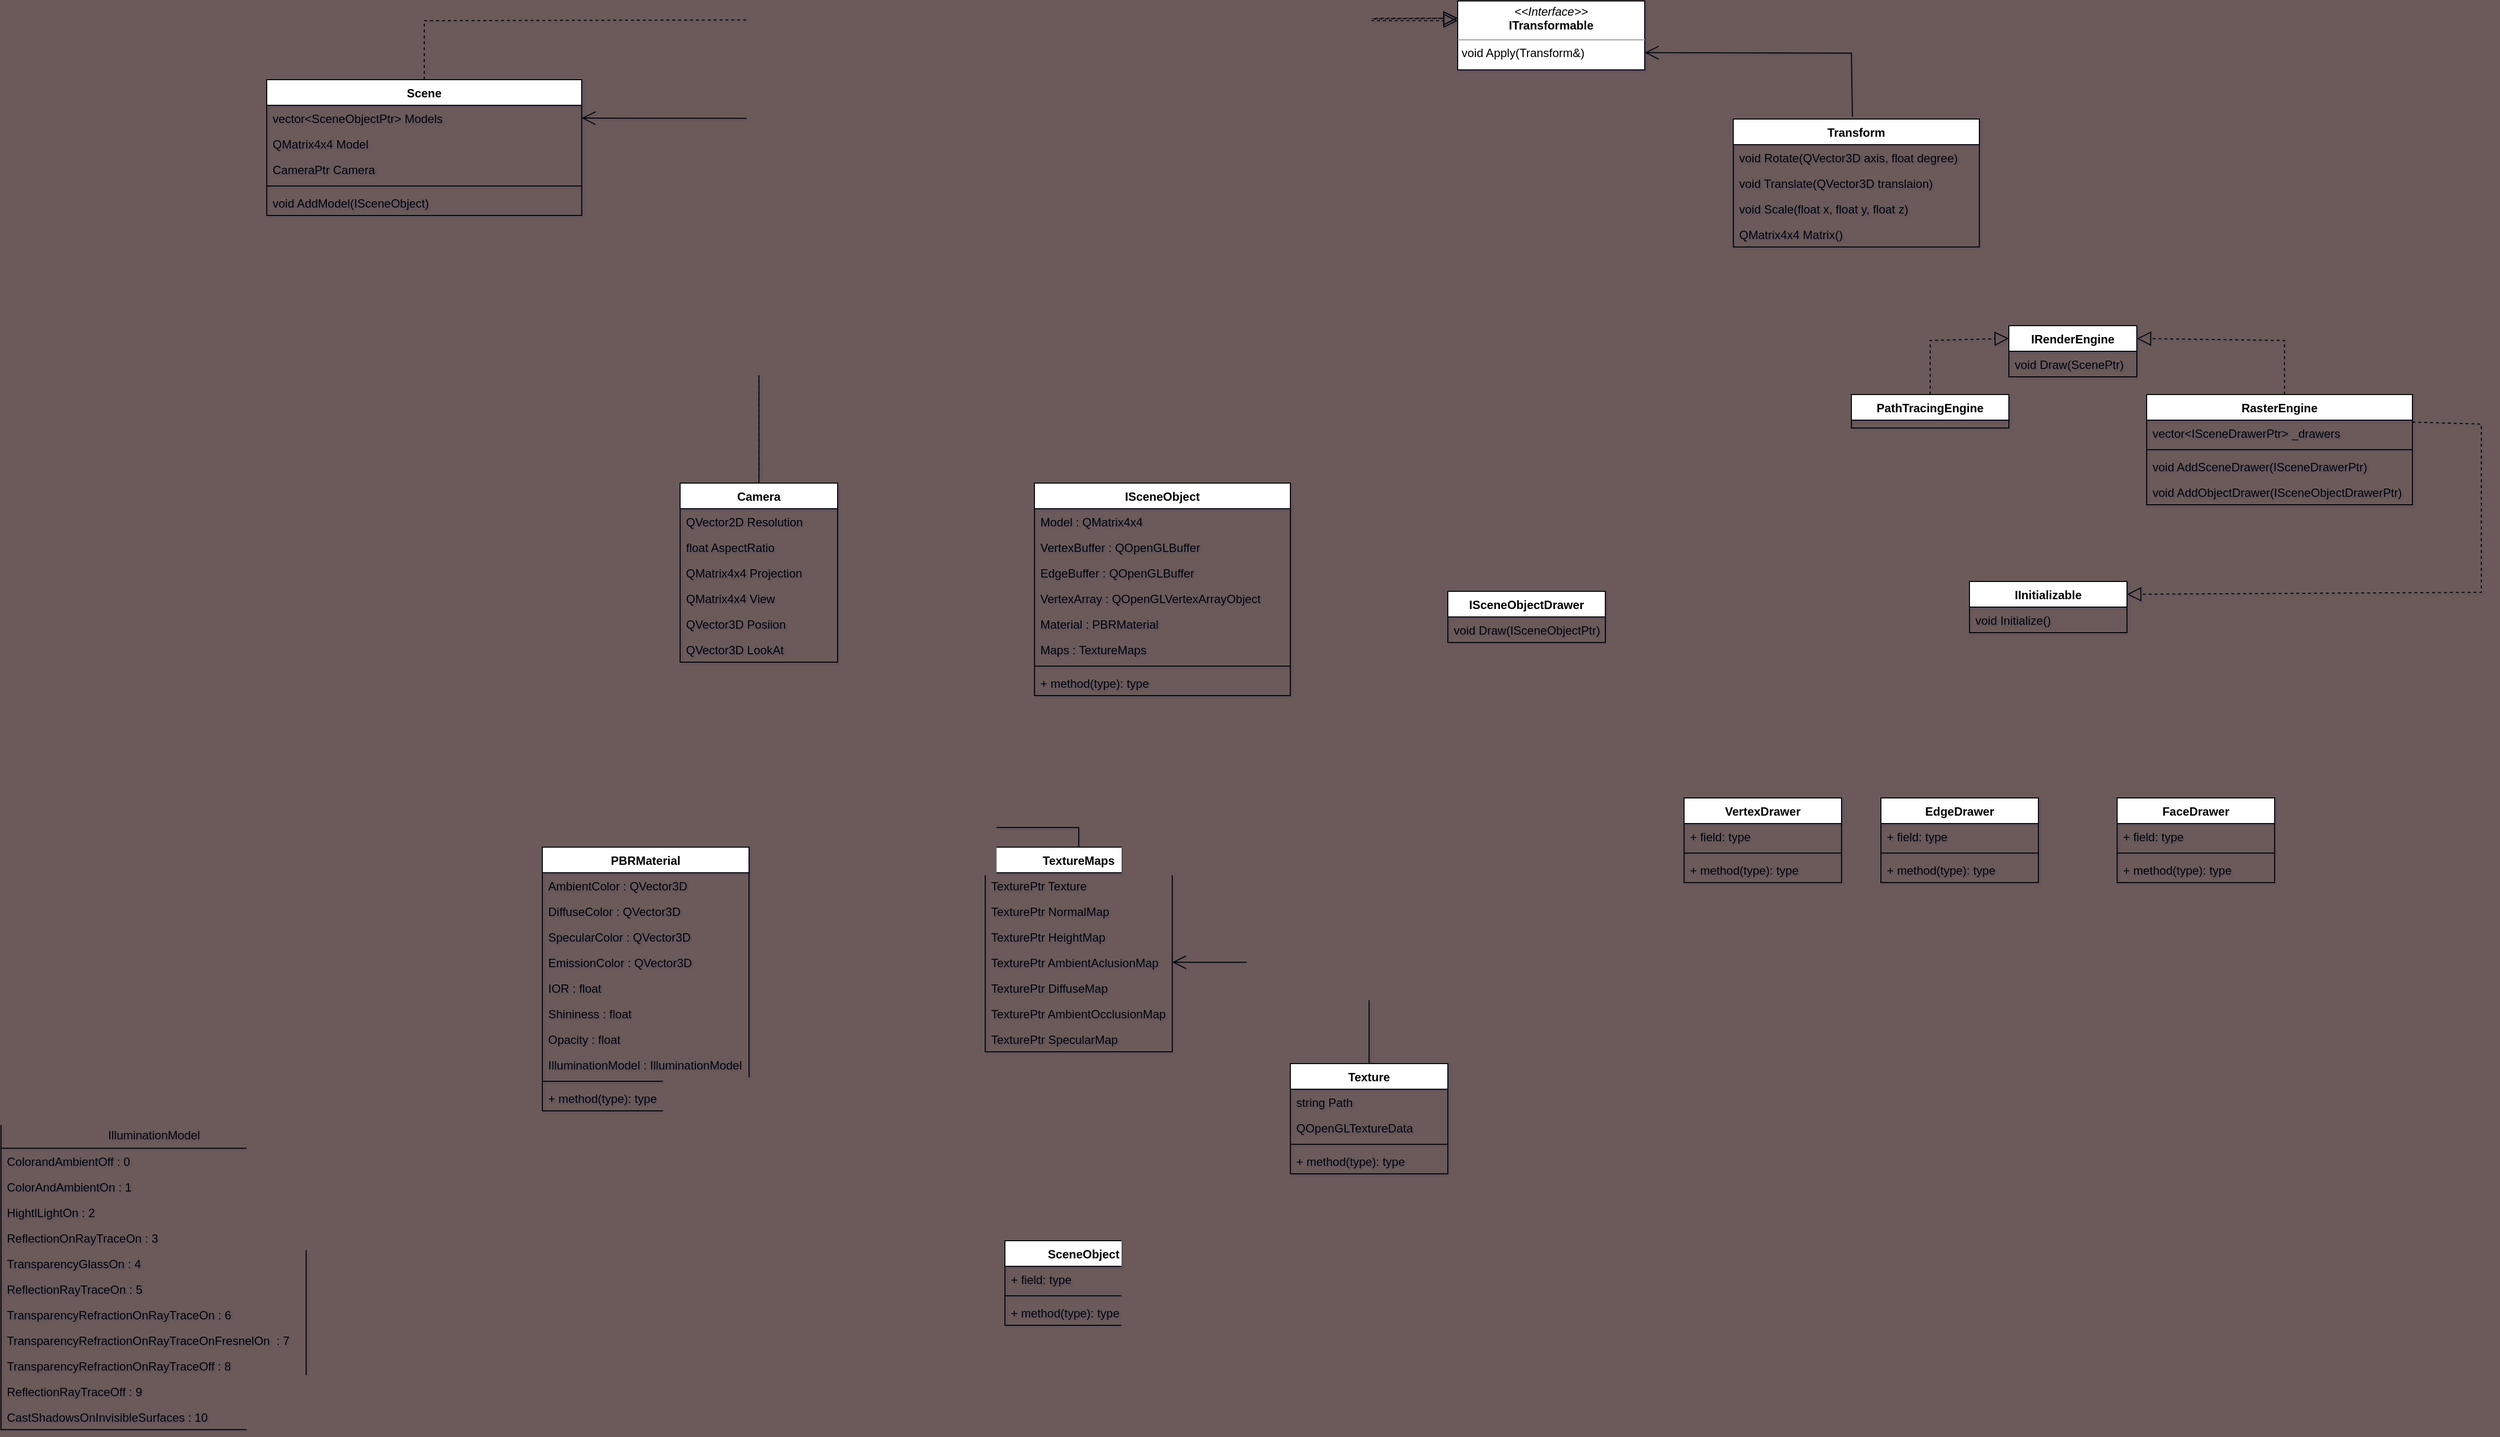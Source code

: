 <mxfile>
    <diagram id="2fDlTOAew-mmIKQpXBKY" name="Page-1">
        <mxGraphModel dx="4254" dy="1067" grid="1" gridSize="10" guides="1" tooltips="1" connect="1" arrows="1" fold="1" page="1" pageScale="1" pageWidth="1100" pageHeight="850" background="#6c5a5a" math="0" shadow="1">
            <root>
                <mxCell id="0"/>
                <mxCell id="1" parent="0"/>
                <mxCell id="22" value="ISceneObject" style="swimlane;fontStyle=1;align=center;verticalAlign=top;childLayout=stackLayout;horizontal=1;startSize=26;horizontalStack=0;resizeParent=1;resizeParentMax=0;resizeLast=0;collapsible=1;marginBottom=0;rounded=0;" parent="1" vertex="1">
                    <mxGeometry x="-590" y="570" width="260" height="216" as="geometry"/>
                </mxCell>
                <mxCell id="23" value="Model : QMatrix4x4" style="text;strokeColor=none;fillColor=none;align=left;verticalAlign=top;spacingLeft=4;spacingRight=4;overflow=hidden;rotatable=0;points=[[0,0.5],[1,0.5]];portConstraint=eastwest;rounded=0;" parent="22" vertex="1">
                    <mxGeometry y="26" width="260" height="26" as="geometry"/>
                </mxCell>
                <mxCell id="26" value="VertexBuffer : QOpenGLBuffer" style="text;strokeColor=none;fillColor=none;align=left;verticalAlign=top;spacingLeft=4;spacingRight=4;overflow=hidden;rotatable=0;points=[[0,0.5],[1,0.5]];portConstraint=eastwest;rounded=0;" parent="22" vertex="1">
                    <mxGeometry y="52" width="260" height="26" as="geometry"/>
                </mxCell>
                <mxCell id="28" value="EdgeBuffer : QOpenGLBuffer" style="text;strokeColor=none;fillColor=none;align=left;verticalAlign=top;spacingLeft=4;spacingRight=4;overflow=hidden;rotatable=0;points=[[0,0.5],[1,0.5]];portConstraint=eastwest;rounded=0;" parent="22" vertex="1">
                    <mxGeometry y="78" width="260" height="26" as="geometry"/>
                </mxCell>
                <mxCell id="29" value="VertexArray : QOpenGLVertexArrayObject" style="text;strokeColor=none;fillColor=none;align=left;verticalAlign=top;spacingLeft=4;spacingRight=4;overflow=hidden;rotatable=0;points=[[0,0.5],[1,0.5]];portConstraint=eastwest;rounded=0;" parent="22" vertex="1">
                    <mxGeometry y="104" width="260" height="26" as="geometry"/>
                </mxCell>
                <mxCell id="84" value="Material : PBRMaterial" style="text;strokeColor=none;fillColor=none;align=left;verticalAlign=top;spacingLeft=4;spacingRight=4;overflow=hidden;rotatable=0;points=[[0,0.5],[1,0.5]];portConstraint=eastwest;rounded=0;" parent="22" vertex="1">
                    <mxGeometry y="130" width="260" height="26" as="geometry"/>
                </mxCell>
                <mxCell id="85" value="Maps : TextureMaps" style="text;strokeColor=none;fillColor=none;align=left;verticalAlign=top;spacingLeft=4;spacingRight=4;overflow=hidden;rotatable=0;points=[[0,0.5],[1,0.5]];portConstraint=eastwest;rounded=0;" parent="22" vertex="1">
                    <mxGeometry y="156" width="260" height="26" as="geometry"/>
                </mxCell>
                <mxCell id="24" value="" style="line;strokeWidth=1;fillColor=none;align=left;verticalAlign=middle;spacingTop=-1;spacingLeft=3;spacingRight=3;rotatable=0;labelPosition=right;points=[];portConstraint=eastwest;strokeColor=inherit;rounded=0;" parent="22" vertex="1">
                    <mxGeometry y="182" width="260" height="8" as="geometry"/>
                </mxCell>
                <mxCell id="25" value="+ method(type): type" style="text;strokeColor=none;fillColor=none;align=left;verticalAlign=top;spacingLeft=4;spacingRight=4;overflow=hidden;rotatable=0;points=[[0,0.5],[1,0.5]];portConstraint=eastwest;rounded=0;" parent="22" vertex="1">
                    <mxGeometry y="190" width="260" height="26" as="geometry"/>
                </mxCell>
                <mxCell id="30" value="ISceneObjectDrawer" style="swimlane;fontStyle=1;align=center;verticalAlign=top;childLayout=stackLayout;horizontal=1;startSize=26;horizontalStack=0;resizeParent=1;resizeParentMax=0;resizeLast=0;collapsible=1;marginBottom=0;rounded=0;" parent="1" vertex="1">
                    <mxGeometry x="-170" y="680" width="160" height="52" as="geometry">
                        <mxRectangle x="550" y="550" width="160" height="30" as="alternateBounds"/>
                    </mxGeometry>
                </mxCell>
                <mxCell id="33" value="void Draw(ISceneObjectPtr)" style="text;strokeColor=none;fillColor=none;align=left;verticalAlign=top;spacingLeft=4;spacingRight=4;overflow=hidden;rotatable=0;points=[[0,0.5],[1,0.5]];portConstraint=eastwest;rounded=0;" parent="30" vertex="1">
                    <mxGeometry y="26" width="160" height="26" as="geometry"/>
                </mxCell>
                <mxCell id="34" value="IInitializable" style="swimlane;fontStyle=1;align=center;verticalAlign=top;childLayout=stackLayout;horizontal=1;startSize=26;horizontalStack=0;resizeParent=1;resizeParentMax=0;resizeLast=0;collapsible=1;marginBottom=0;rounded=0;" parent="1" vertex="1">
                    <mxGeometry x="360" y="670" width="160" height="52" as="geometry"/>
                </mxCell>
                <mxCell id="37" value="void Initialize()" style="text;strokeColor=none;fillColor=none;align=left;verticalAlign=top;spacingLeft=4;spacingRight=4;overflow=hidden;rotatable=0;points=[[0,0.5],[1,0.5]];portConstraint=eastwest;rounded=0;" parent="34" vertex="1">
                    <mxGeometry y="26" width="160" height="26" as="geometry"/>
                </mxCell>
                <mxCell id="45" value="Scene" style="swimlane;fontStyle=1;align=center;verticalAlign=top;childLayout=stackLayout;horizontal=1;startSize=26;horizontalStack=0;resizeParent=1;resizeParentMax=0;resizeLast=0;collapsible=1;marginBottom=0;rounded=0;" parent="1" vertex="1">
                    <mxGeometry x="-1370" y="160" width="320" height="138" as="geometry"/>
                </mxCell>
                <mxCell id="46" value="vector&lt;SceneObjectPtr&gt; Models " style="text;strokeColor=none;fillColor=none;align=left;verticalAlign=top;spacingLeft=4;spacingRight=4;overflow=hidden;rotatable=0;points=[[0,0.5],[1,0.5]];portConstraint=eastwest;rounded=0;" parent="45" vertex="1">
                    <mxGeometry y="26" width="320" height="26" as="geometry"/>
                </mxCell>
                <mxCell id="155" value="QMatrix4x4 Model" style="text;strokeColor=none;fillColor=none;align=left;verticalAlign=top;spacingLeft=4;spacingRight=4;overflow=hidden;rotatable=0;points=[[0,0.5],[1,0.5]];portConstraint=eastwest;rounded=0;" parent="45" vertex="1">
                    <mxGeometry y="52" width="320" height="26" as="geometry"/>
                </mxCell>
                <mxCell id="181" value="CameraPtr Camera" style="text;strokeColor=none;fillColor=none;align=left;verticalAlign=top;spacingLeft=4;spacingRight=4;overflow=hidden;rotatable=0;points=[[0,0.5],[1,0.5]];portConstraint=eastwest;rounded=0;" parent="45" vertex="1">
                    <mxGeometry y="78" width="320" height="26" as="geometry"/>
                </mxCell>
                <mxCell id="47" value="" style="line;strokeWidth=1;fillColor=none;align=left;verticalAlign=middle;spacingTop=-1;spacingLeft=3;spacingRight=3;rotatable=0;labelPosition=right;points=[];portConstraint=eastwest;strokeColor=inherit;rounded=0;" parent="45" vertex="1">
                    <mxGeometry y="104" width="320" height="8" as="geometry"/>
                </mxCell>
                <mxCell id="50" value="void AddModel(ISceneObject)" style="text;strokeColor=none;fillColor=none;align=left;verticalAlign=top;spacingLeft=4;spacingRight=4;overflow=hidden;rotatable=0;points=[[0,0.5],[1,0.5]];portConstraint=eastwest;rounded=0;" parent="45" vertex="1">
                    <mxGeometry y="112" width="320" height="26" as="geometry"/>
                </mxCell>
                <mxCell id="56" value="IRenderEngine" style="swimlane;fontStyle=1;align=center;verticalAlign=top;childLayout=stackLayout;horizontal=1;startSize=26;horizontalStack=0;resizeParent=1;resizeParentMax=0;resizeLast=0;collapsible=1;marginBottom=0;rounded=0;" parent="1" vertex="1">
                    <mxGeometry x="400" y="410" width="130" height="52" as="geometry"/>
                </mxCell>
                <mxCell id="59" value="void Draw(ScenePtr)" style="text;strokeColor=none;fillColor=none;align=left;verticalAlign=top;spacingLeft=4;spacingRight=4;overflow=hidden;rotatable=0;points=[[0,0.5],[1,0.5]];portConstraint=eastwest;rounded=0;" parent="56" vertex="1">
                    <mxGeometry y="26" width="130" height="26" as="geometry"/>
                </mxCell>
                <mxCell id="60" value="RasterEngine" style="swimlane;fontStyle=1;align=center;verticalAlign=top;childLayout=stackLayout;horizontal=1;startSize=26;horizontalStack=0;resizeParent=1;resizeParentMax=0;resizeLast=0;collapsible=1;marginBottom=0;rounded=0;" parent="1" vertex="1">
                    <mxGeometry x="540" y="480" width="270" height="112" as="geometry"/>
                </mxCell>
                <mxCell id="168" value="vector&lt;ISceneDrawerPtr&gt; _drawers" style="text;strokeColor=none;fillColor=none;align=left;verticalAlign=top;spacingLeft=4;spacingRight=4;overflow=hidden;rotatable=0;points=[[0,0.5],[1,0.5]];portConstraint=eastwest;rounded=0;" parent="60" vertex="1">
                    <mxGeometry y="26" width="270" height="26" as="geometry"/>
                </mxCell>
                <mxCell id="167" value="" style="line;strokeWidth=1;fillColor=none;align=left;verticalAlign=middle;spacingTop=-1;spacingLeft=3;spacingRight=3;rotatable=0;labelPosition=right;points=[];portConstraint=eastwest;strokeColor=inherit;rounded=0;" parent="60" vertex="1">
                    <mxGeometry y="52" width="270" height="8" as="geometry"/>
                </mxCell>
                <mxCell id="49" value="void AddSceneDrawer(ISceneDrawerPtr)" style="text;strokeColor=none;fillColor=none;align=left;verticalAlign=top;spacingLeft=4;spacingRight=4;overflow=hidden;rotatable=0;points=[[0,0.5],[1,0.5]];portConstraint=eastwest;rounded=0;" parent="60" vertex="1">
                    <mxGeometry y="60" width="270" height="26" as="geometry"/>
                </mxCell>
                <mxCell id="48" value="void AddObjectDrawer(ISceneObjectDrawerPtr)" style="text;strokeColor=none;fillColor=none;align=left;verticalAlign=top;spacingLeft=4;spacingRight=4;overflow=hidden;rotatable=0;points=[[0,0.5],[1,0.5]];portConstraint=eastwest;rounded=0;" parent="60" vertex="1">
                    <mxGeometry y="86" width="270" height="26" as="geometry"/>
                </mxCell>
                <mxCell id="65" value="PathTracingEngine" style="swimlane;fontStyle=1;align=center;verticalAlign=top;childLayout=stackLayout;horizontal=1;startSize=26;horizontalStack=0;resizeParent=1;resizeParentMax=0;resizeLast=0;collapsible=1;marginBottom=0;rounded=0;" parent="1" vertex="1">
                    <mxGeometry x="240" y="480" width="160" height="34" as="geometry"/>
                </mxCell>
                <mxCell id="81" value="" style="endArrow=block;dashed=1;endFill=0;endSize=12;html=1;rounded=0;entryX=0;entryY=0.25;entryDx=0;entryDy=0;exitX=0.5;exitY=0;exitDx=0;exitDy=0;" parent="1" source="65" target="56" edge="1">
                    <mxGeometry width="160" relative="1" as="geometry">
                        <mxPoint x="220" y="430" as="sourcePoint"/>
                        <mxPoint x="380" y="430" as="targetPoint"/>
                        <Array as="points">
                            <mxPoint x="320" y="425"/>
                        </Array>
                    </mxGeometry>
                </mxCell>
                <mxCell id="82" value="" style="endArrow=block;dashed=1;endFill=0;endSize=12;html=1;rounded=0;entryX=1;entryY=0.25;entryDx=0;entryDy=0;exitX=0.5;exitY=0;exitDx=0;exitDy=0;" parent="1" target="56" edge="1">
                    <mxGeometry width="160" relative="1" as="geometry">
                        <mxPoint x="680" y="480" as="sourcePoint"/>
                        <mxPoint x="760" y="425" as="targetPoint"/>
                        <Array as="points">
                            <mxPoint x="680" y="425"/>
                        </Array>
                    </mxGeometry>
                </mxCell>
                <mxCell id="86" value="PBRMaterial" style="swimlane;fontStyle=1;align=center;verticalAlign=top;childLayout=stackLayout;horizontal=1;startSize=26;horizontalStack=0;resizeParent=1;resizeParentMax=0;resizeLast=0;collapsible=1;marginBottom=0;rounded=0;" parent="1" vertex="1">
                    <mxGeometry x="-1090" y="940" width="210" height="268" as="geometry"/>
                </mxCell>
                <mxCell id="87" value="AmbientColor : QVector3D" style="text;strokeColor=none;fillColor=none;align=left;verticalAlign=top;spacingLeft=4;spacingRight=4;overflow=hidden;rotatable=0;points=[[0,0.5],[1,0.5]];portConstraint=eastwest;rounded=0;" parent="86" vertex="1">
                    <mxGeometry y="26" width="210" height="26" as="geometry"/>
                </mxCell>
                <mxCell id="91" value="DiffuseColor : QVector3D" style="text;strokeColor=none;fillColor=none;align=left;verticalAlign=top;spacingLeft=4;spacingRight=4;overflow=hidden;rotatable=0;points=[[0,0.5],[1,0.5]];portConstraint=eastwest;rounded=0;" parent="86" vertex="1">
                    <mxGeometry y="52" width="210" height="26" as="geometry"/>
                </mxCell>
                <mxCell id="92" value="SpecularColor : QVector3D" style="text;strokeColor=none;fillColor=none;align=left;verticalAlign=top;spacingLeft=4;spacingRight=4;overflow=hidden;rotatable=0;points=[[0,0.5],[1,0.5]];portConstraint=eastwest;rounded=0;" parent="86" vertex="1">
                    <mxGeometry y="78" width="210" height="26" as="geometry"/>
                </mxCell>
                <mxCell id="93" value="EmissionColor : QVector3D" style="text;strokeColor=none;fillColor=none;align=left;verticalAlign=top;spacingLeft=4;spacingRight=4;overflow=hidden;rotatable=0;points=[[0,0.5],[1,0.5]];portConstraint=eastwest;rounded=0;" parent="86" vertex="1">
                    <mxGeometry y="104" width="210" height="26" as="geometry"/>
                </mxCell>
                <mxCell id="95" value="IOR : float" style="text;strokeColor=none;fillColor=none;align=left;verticalAlign=top;spacingLeft=4;spacingRight=4;overflow=hidden;rotatable=0;points=[[0,0.5],[1,0.5]];portConstraint=eastwest;rounded=0;" parent="86" vertex="1">
                    <mxGeometry y="130" width="210" height="26" as="geometry"/>
                </mxCell>
                <mxCell id="96" value="Shininess : float" style="text;strokeColor=none;fillColor=none;align=left;verticalAlign=top;spacingLeft=4;spacingRight=4;overflow=hidden;rotatable=0;points=[[0,0.5],[1,0.5]];portConstraint=eastwest;rounded=0;" parent="86" vertex="1">
                    <mxGeometry y="156" width="210" height="26" as="geometry"/>
                </mxCell>
                <mxCell id="97" value="Opacity : float" style="text;strokeColor=none;fillColor=none;align=left;verticalAlign=top;spacingLeft=4;spacingRight=4;overflow=hidden;rotatable=0;points=[[0,0.5],[1,0.5]];portConstraint=eastwest;rounded=0;" parent="86" vertex="1">
                    <mxGeometry y="182" width="210" height="26" as="geometry"/>
                </mxCell>
                <mxCell id="98" value="IlluminationModel : IlluminationModel" style="text;strokeColor=none;fillColor=none;align=left;verticalAlign=top;spacingLeft=4;spacingRight=4;overflow=hidden;rotatable=0;points=[[0,0.5],[1,0.5]];portConstraint=eastwest;rounded=0;" parent="86" vertex="1">
                    <mxGeometry y="208" width="210" height="26" as="geometry"/>
                </mxCell>
                <mxCell id="88" value="" style="line;strokeWidth=1;fillColor=none;align=left;verticalAlign=middle;spacingTop=-1;spacingLeft=3;spacingRight=3;rotatable=0;labelPosition=right;points=[];portConstraint=eastwest;strokeColor=inherit;rounded=0;" parent="86" vertex="1">
                    <mxGeometry y="234" width="210" height="8" as="geometry"/>
                </mxCell>
                <mxCell id="89" value="+ method(type): type" style="text;strokeColor=none;fillColor=none;align=left;verticalAlign=top;spacingLeft=4;spacingRight=4;overflow=hidden;rotatable=0;points=[[0,0.5],[1,0.5]];portConstraint=eastwest;rounded=0;" parent="86" vertex="1">
                    <mxGeometry y="242" width="210" height="26" as="geometry"/>
                </mxCell>
                <mxCell id="103" value="IlluminationModel" style="swimlane;fontStyle=0;childLayout=stackLayout;horizontal=1;startSize=26;fillColor=none;horizontalStack=0;resizeParent=1;resizeParentMax=0;resizeLast=0;collapsible=1;marginBottom=0;html=1;rounded=0;" parent="1" vertex="1">
                    <mxGeometry x="-1640" y="1220" width="310" height="312" as="geometry">
                        <mxRectangle x="-750" y="994" width="130" height="30" as="alternateBounds"/>
                    </mxGeometry>
                </mxCell>
                <mxCell id="104" value="ColorandAmbientOff : 0" style="text;strokeColor=none;fillColor=none;align=left;verticalAlign=top;spacingLeft=4;spacingRight=4;overflow=hidden;rotatable=0;points=[[0,0.5],[1,0.5]];portConstraint=eastwest;whiteSpace=wrap;html=1;rounded=0;" parent="103" vertex="1">
                    <mxGeometry y="26" width="310" height="26" as="geometry"/>
                </mxCell>
                <mxCell id="105" value="ColorAndAmbientOn : 1" style="text;strokeColor=none;fillColor=none;align=left;verticalAlign=top;spacingLeft=4;spacingRight=4;overflow=hidden;rotatable=0;points=[[0,0.5],[1,0.5]];portConstraint=eastwest;whiteSpace=wrap;html=1;rounded=0;" parent="103" vertex="1">
                    <mxGeometry y="52" width="310" height="26" as="geometry"/>
                </mxCell>
                <mxCell id="106" value="HightlLightOn : 2" style="text;strokeColor=none;fillColor=none;align=left;verticalAlign=top;spacingLeft=4;spacingRight=4;overflow=hidden;rotatable=0;points=[[0,0.5],[1,0.5]];portConstraint=eastwest;whiteSpace=wrap;html=1;rounded=0;" parent="103" vertex="1">
                    <mxGeometry y="78" width="310" height="26" as="geometry"/>
                </mxCell>
                <mxCell id="108" value="ReflectionOnRayTraceOn : 3" style="text;strokeColor=none;fillColor=none;align=left;verticalAlign=top;spacingLeft=4;spacingRight=4;overflow=hidden;rotatable=0;points=[[0,0.5],[1,0.5]];portConstraint=eastwest;whiteSpace=wrap;html=1;rounded=0;" parent="103" vertex="1">
                    <mxGeometry y="104" width="310" height="26" as="geometry"/>
                </mxCell>
                <mxCell id="111" value="TransparencyGlassOn : 4" style="text;strokeColor=none;fillColor=none;align=left;verticalAlign=top;spacingLeft=4;spacingRight=4;overflow=hidden;rotatable=0;points=[[0,0.5],[1,0.5]];portConstraint=eastwest;whiteSpace=wrap;html=1;rounded=0;" parent="103" vertex="1">
                    <mxGeometry y="130" width="310" height="26" as="geometry"/>
                </mxCell>
                <mxCell id="113" value="ReflectionRayTraceOn : 5&amp;nbsp;" style="text;strokeColor=none;fillColor=none;align=left;verticalAlign=top;spacingLeft=4;spacingRight=4;overflow=hidden;rotatable=0;points=[[0,0.5],[1,0.5]];portConstraint=eastwest;whiteSpace=wrap;html=1;rounded=0;" parent="103" vertex="1">
                    <mxGeometry y="156" width="310" height="26" as="geometry"/>
                </mxCell>
                <mxCell id="112" value="TransparencyRefractionOnRayTraceOn : 6" style="text;strokeColor=none;fillColor=none;align=left;verticalAlign=top;spacingLeft=4;spacingRight=4;overflow=hidden;rotatable=0;points=[[0,0.5],[1,0.5]];portConstraint=eastwest;whiteSpace=wrap;html=1;rounded=0;" parent="103" vertex="1">
                    <mxGeometry y="182" width="310" height="26" as="geometry"/>
                </mxCell>
                <mxCell id="110" value="TransparencyRefractionOnRayTraceOnFresnelOn&amp;nbsp; : 7" style="text;strokeColor=none;fillColor=none;align=left;verticalAlign=top;spacingLeft=4;spacingRight=4;overflow=hidden;rotatable=0;points=[[0,0.5],[1,0.5]];portConstraint=eastwest;whiteSpace=wrap;html=1;rounded=0;" parent="103" vertex="1">
                    <mxGeometry y="208" width="310" height="26" as="geometry"/>
                </mxCell>
                <mxCell id="115" value="TransparencyRefractionOnRayTraceOff : 8" style="text;strokeColor=none;fillColor=none;align=left;verticalAlign=top;spacingLeft=4;spacingRight=4;overflow=hidden;rotatable=0;points=[[0,0.5],[1,0.5]];portConstraint=eastwest;whiteSpace=wrap;html=1;rounded=0;" parent="103" vertex="1">
                    <mxGeometry y="234" width="310" height="26" as="geometry"/>
                </mxCell>
                <mxCell id="116" value="ReflectionRayTraceOff : 9&amp;nbsp;" style="text;strokeColor=none;fillColor=none;align=left;verticalAlign=top;spacingLeft=4;spacingRight=4;overflow=hidden;rotatable=0;points=[[0,0.5],[1,0.5]];portConstraint=eastwest;whiteSpace=wrap;html=1;rounded=0;" parent="103" vertex="1">
                    <mxGeometry y="260" width="310" height="26" as="geometry"/>
                </mxCell>
                <mxCell id="109" value="CastShadowsOnInvisibleSurfaces : 10" style="text;strokeColor=none;fillColor=none;align=left;verticalAlign=top;spacingLeft=4;spacingRight=4;overflow=hidden;rotatable=0;points=[[0,0.5],[1,0.5]];portConstraint=eastwest;whiteSpace=wrap;html=1;rounded=0;" parent="103" vertex="1">
                    <mxGeometry y="286" width="310" height="26" as="geometry"/>
                </mxCell>
                <mxCell id="151" value="" style="endArrow=block;dashed=1;endFill=0;endSize=12;html=1;exitX=1;exitY=0.25;exitDx=0;exitDy=0;entryX=0;entryY=0.5;entryDx=0;entryDy=0;rounded=0;" parent="1" source="30" target="34" edge="1">
                    <mxGeometry width="160" relative="1" as="geometry">
                        <mxPoint x="460" y="754" as="sourcePoint"/>
                        <mxPoint x="620" y="754" as="targetPoint"/>
                        <Array as="points">
                            <mxPoint x="110" y="696"/>
                            <mxPoint x="200" y="696"/>
                        </Array>
                    </mxGeometry>
                </mxCell>
                <mxCell id="153" value="" style="endArrow=block;dashed=1;endFill=0;endSize=12;html=1;exitX=1;exitY=0.25;exitDx=0;exitDy=0;entryX=1;entryY=0.25;entryDx=0;entryDy=0;rounded=0;" parent="1" source="60" target="34" edge="1">
                    <mxGeometry width="160" relative="1" as="geometry">
                        <mxPoint x="880" y="530" as="sourcePoint"/>
                        <mxPoint x="590" y="680" as="targetPoint"/>
                        <Array as="points">
                            <mxPoint x="880" y="510"/>
                            <mxPoint x="880" y="681"/>
                        </Array>
                    </mxGeometry>
                </mxCell>
                <mxCell id="154" value="" style="endArrow=block;dashed=1;endFill=0;endSize=12;html=1;exitX=0;exitY=0.5;exitDx=0;exitDy=0;entryX=0;entryY=0.5;entryDx=0;entryDy=0;rounded=0;" parent="1" source="65" target="34" edge="1">
                    <mxGeometry width="160" relative="1" as="geometry">
                        <mxPoint x="190" y="600" as="sourcePoint"/>
                        <mxPoint x="350" y="600" as="targetPoint"/>
                        <Array as="points">
                            <mxPoint x="200" y="497"/>
                            <mxPoint x="200" y="696"/>
                        </Array>
                    </mxGeometry>
                </mxCell>
                <mxCell id="156" value="Camera" style="swimlane;fontStyle=1;align=center;verticalAlign=top;childLayout=stackLayout;horizontal=1;startSize=26;horizontalStack=0;resizeParent=1;resizeParentMax=0;resizeLast=0;collapsible=1;marginBottom=0;rounded=0;" parent="1" vertex="1">
                    <mxGeometry x="-950" y="570" width="160" height="182" as="geometry"/>
                </mxCell>
                <mxCell id="157" value="QVector2D Resolution" style="text;strokeColor=none;fillColor=none;align=left;verticalAlign=top;spacingLeft=4;spacingRight=4;overflow=hidden;rotatable=0;points=[[0,0.5],[1,0.5]];portConstraint=eastwest;rounded=0;" parent="156" vertex="1">
                    <mxGeometry y="26" width="160" height="26" as="geometry"/>
                </mxCell>
                <mxCell id="173" value="float AspectRatio" style="text;strokeColor=none;fillColor=none;align=left;verticalAlign=top;spacingLeft=4;spacingRight=4;overflow=hidden;rotatable=0;points=[[0,0.5],[1,0.5]];portConstraint=eastwest;rounded=0;" parent="156" vertex="1">
                    <mxGeometry y="52" width="160" height="26" as="geometry"/>
                </mxCell>
                <mxCell id="174" value="QMatrix4x4 Projection" style="text;strokeColor=none;fillColor=none;align=left;verticalAlign=top;spacingLeft=4;spacingRight=4;overflow=hidden;rotatable=0;points=[[0,0.5],[1,0.5]];portConstraint=eastwest;rounded=0;" parent="156" vertex="1">
                    <mxGeometry y="78" width="160" height="26" as="geometry"/>
                </mxCell>
                <mxCell id="175" value="QMatrix4x4 View" style="text;strokeColor=none;fillColor=none;align=left;verticalAlign=top;spacingLeft=4;spacingRight=4;overflow=hidden;rotatable=0;points=[[0,0.5],[1,0.5]];portConstraint=eastwest;rounded=0;" parent="156" vertex="1">
                    <mxGeometry y="104" width="160" height="26" as="geometry"/>
                </mxCell>
                <mxCell id="176" value="QVector3D Posiion" style="text;strokeColor=none;fillColor=none;align=left;verticalAlign=top;spacingLeft=4;spacingRight=4;overflow=hidden;rotatable=0;points=[[0,0.5],[1,0.5]];portConstraint=eastwest;rounded=0;" parent="156" vertex="1">
                    <mxGeometry y="130" width="160" height="26" as="geometry"/>
                </mxCell>
                <mxCell id="177" value="QVector3D LookAt" style="text;strokeColor=none;fillColor=none;align=left;verticalAlign=top;spacingLeft=4;spacingRight=4;overflow=hidden;rotatable=0;points=[[0,0.5],[1,0.5]];portConstraint=eastwest;rounded=0;" parent="156" vertex="1">
                    <mxGeometry y="156" width="160" height="26" as="geometry"/>
                </mxCell>
                <mxCell id="160" value="&lt;p style=&quot;margin:0px;margin-top:4px;text-align:center;&quot;&gt;&lt;i&gt;&amp;lt;&amp;lt;Interface&amp;gt;&amp;gt;&lt;/i&gt;&lt;br&gt;&lt;b&gt;ITransformable&lt;/b&gt;&lt;/p&gt;&lt;hr size=&quot;1&quot;&gt;&lt;p style=&quot;margin:0px;margin-left:4px;&quot;&gt;void Apply(Transform&amp;amp;)&lt;/p&gt;" style="verticalAlign=top;align=left;overflow=fill;fontSize=12;fontFamily=Helvetica;html=1;rounded=0;" parent="1" vertex="1">
                    <mxGeometry x="-160" y="80" width="190" height="70" as="geometry"/>
                </mxCell>
                <mxCell id="161" value="Transform" style="swimlane;fontStyle=1;align=center;verticalAlign=top;childLayout=stackLayout;horizontal=1;startSize=26;horizontalStack=0;resizeParent=1;resizeParentMax=0;resizeLast=0;collapsible=1;marginBottom=0;rounded=0;" parent="1" vertex="1">
                    <mxGeometry x="120" y="200" width="250" height="130" as="geometry"/>
                </mxCell>
                <mxCell id="164" value="void Rotate(QVector3D axis, float degree)" style="text;strokeColor=none;fillColor=none;align=left;verticalAlign=top;spacingLeft=4;spacingRight=4;overflow=hidden;rotatable=0;points=[[0,0.5],[1,0.5]];portConstraint=eastwest;rounded=0;" parent="161" vertex="1">
                    <mxGeometry y="26" width="250" height="26" as="geometry"/>
                </mxCell>
                <mxCell id="165" value="void Translate(QVector3D translaion)" style="text;strokeColor=none;fillColor=none;align=left;verticalAlign=top;spacingLeft=4;spacingRight=4;overflow=hidden;rotatable=0;points=[[0,0.5],[1,0.5]];portConstraint=eastwest;rounded=0;" parent="161" vertex="1">
                    <mxGeometry y="52" width="250" height="26" as="geometry"/>
                </mxCell>
                <mxCell id="166" value="void Scale(float x, float y, float z)" style="text;strokeColor=none;fillColor=none;align=left;verticalAlign=top;spacingLeft=4;spacingRight=4;overflow=hidden;rotatable=0;points=[[0,0.5],[1,0.5]];portConstraint=eastwest;rounded=0;" parent="161" vertex="1">
                    <mxGeometry y="78" width="250" height="26" as="geometry"/>
                </mxCell>
                <mxCell id="169" value="QMatrix4x4 Matrix()" style="text;strokeColor=none;fillColor=none;align=left;verticalAlign=top;spacingLeft=4;spacingRight=4;overflow=hidden;rotatable=0;points=[[0,0.5],[1,0.5]];portConstraint=eastwest;rounded=0;" parent="161" vertex="1">
                    <mxGeometry y="104" width="250" height="26" as="geometry"/>
                </mxCell>
                <mxCell id="170" value="" style="endArrow=open;endFill=1;endSize=12;html=1;exitX=0.484;exitY=-0.016;exitDx=0;exitDy=0;exitPerimeter=0;entryX=1;entryY=0.75;entryDx=0;entryDy=0;rounded=0;" parent="1" source="161" target="160" edge="1">
                    <mxGeometry width="160" relative="1" as="geometry">
                        <mxPoint x="220" y="70" as="sourcePoint"/>
                        <mxPoint x="380" y="70" as="targetPoint"/>
                        <Array as="points">
                            <mxPoint x="240" y="133"/>
                        </Array>
                    </mxGeometry>
                </mxCell>
                <mxCell id="178" value="" style="endArrow=block;dashed=1;endFill=0;endSize=12;html=1;exitX=0.5;exitY=0;exitDx=0;exitDy=0;rounded=0;" parent="1" source="156" edge="1">
                    <mxGeometry width="160" relative="1" as="geometry">
                        <mxPoint x="-740" y="350" as="sourcePoint"/>
                        <mxPoint x="-160" y="100" as="targetPoint"/>
                        <Array as="points">
                            <mxPoint x="-870" y="100"/>
                        </Array>
                    </mxGeometry>
                </mxCell>
                <mxCell id="180" value="" style="endArrow=block;dashed=1;endFill=0;endSize=12;html=1;exitX=0.5;exitY=0;exitDx=0;exitDy=0;entryX=0;entryY=0.25;entryDx=0;entryDy=0;rounded=0;" parent="1" source="45" target="160" edge="1">
                    <mxGeometry width="160" relative="1" as="geometry">
                        <mxPoint x="-1210" y="110" as="sourcePoint"/>
                        <mxPoint x="-1050" y="110" as="targetPoint"/>
                        <Array as="points">
                            <mxPoint x="-1210" y="100"/>
                        </Array>
                    </mxGeometry>
                </mxCell>
                <mxCell id="182" value="" style="endArrow=open;endFill=1;endSize=12;html=1;exitX=0.501;exitY=-0.016;exitDx=0;exitDy=0;exitPerimeter=0;entryX=1;entryY=0.5;entryDx=0;entryDy=0;rounded=0;" parent="1" source="156" target="181" edge="1">
                    <mxGeometry width="160" relative="1" as="geometry">
                        <mxPoint x="-1160" y="400" as="sourcePoint"/>
                        <mxPoint x="-1000" y="400" as="targetPoint"/>
                        <Array as="points">
                            <mxPoint x="-870" y="250"/>
                        </Array>
                    </mxGeometry>
                </mxCell>
                <mxCell id="183" value="" style="endArrow=block;dashed=1;endFill=0;endSize=12;html=1;entryX=0;entryY=0.25;entryDx=0;entryDy=0;exitX=0.5;exitY=0;exitDx=0;exitDy=0;rounded=0;" parent="1" source="22" target="160" edge="1">
                    <mxGeometry width="160" relative="1" as="geometry">
                        <mxPoint x="-430" y="240" as="sourcePoint"/>
                        <mxPoint x="-270" y="240" as="targetPoint"/>
                        <Array as="points">
                            <mxPoint x="-460" y="100"/>
                        </Array>
                    </mxGeometry>
                </mxCell>
                <mxCell id="184" value="Texture" style="swimlane;fontStyle=1;align=center;verticalAlign=top;childLayout=stackLayout;horizontal=1;startSize=26;horizontalStack=0;resizeParent=1;resizeParentMax=0;resizeLast=0;collapsible=1;marginBottom=0;rounded=0;" parent="1" vertex="1">
                    <mxGeometry x="-330" y="1160" width="160" height="112" as="geometry"/>
                </mxCell>
                <mxCell id="185" value="string Path" style="text;strokeColor=none;fillColor=none;align=left;verticalAlign=top;spacingLeft=4;spacingRight=4;overflow=hidden;rotatable=0;points=[[0,0.5],[1,0.5]];portConstraint=eastwest;rounded=0;" parent="184" vertex="1">
                    <mxGeometry y="26" width="160" height="26" as="geometry"/>
                </mxCell>
                <mxCell id="188" value="QOpenGLTextureData" style="text;strokeColor=none;fillColor=none;align=left;verticalAlign=top;spacingLeft=4;spacingRight=4;overflow=hidden;rotatable=0;points=[[0,0.5],[1,0.5]];portConstraint=eastwest;rounded=0;" parent="184" vertex="1">
                    <mxGeometry y="52" width="160" height="26" as="geometry"/>
                </mxCell>
                <mxCell id="186" value="" style="line;strokeWidth=1;fillColor=none;align=left;verticalAlign=middle;spacingTop=-1;spacingLeft=3;spacingRight=3;rotatable=0;labelPosition=right;points=[];portConstraint=eastwest;strokeColor=inherit;rounded=0;" parent="184" vertex="1">
                    <mxGeometry y="78" width="160" height="8" as="geometry"/>
                </mxCell>
                <mxCell id="187" value="+ method(type): type" style="text;strokeColor=none;fillColor=none;align=left;verticalAlign=top;spacingLeft=4;spacingRight=4;overflow=hidden;rotatable=0;points=[[0,0.5],[1,0.5]];portConstraint=eastwest;rounded=0;" parent="184" vertex="1">
                    <mxGeometry y="86" width="160" height="26" as="geometry"/>
                </mxCell>
                <mxCell id="189" value="TextureMaps" style="swimlane;fontStyle=1;align=center;verticalAlign=top;childLayout=stackLayout;horizontal=1;startSize=26;horizontalStack=0;resizeParent=1;resizeParentMax=0;resizeLast=0;collapsible=1;marginBottom=0;rounded=0;" parent="1" vertex="1">
                    <mxGeometry x="-640" y="940" width="190" height="208" as="geometry"/>
                </mxCell>
                <mxCell id="190" value="TexturePtr Texture" style="text;strokeColor=none;fillColor=none;align=left;verticalAlign=top;spacingLeft=4;spacingRight=4;overflow=hidden;rotatable=0;points=[[0,0.5],[1,0.5]];portConstraint=eastwest;rounded=0;" parent="189" vertex="1">
                    <mxGeometry y="26" width="190" height="26" as="geometry"/>
                </mxCell>
                <mxCell id="193" value="TexturePtr NormalMap" style="text;strokeColor=none;fillColor=none;align=left;verticalAlign=top;spacingLeft=4;spacingRight=4;overflow=hidden;rotatable=0;points=[[0,0.5],[1,0.5]];portConstraint=eastwest;rounded=0;" parent="189" vertex="1">
                    <mxGeometry y="52" width="190" height="26" as="geometry"/>
                </mxCell>
                <mxCell id="194" value="TexturePtr HeightMap" style="text;strokeColor=none;fillColor=none;align=left;verticalAlign=top;spacingLeft=4;spacingRight=4;overflow=hidden;rotatable=0;points=[[0,0.5],[1,0.5]];portConstraint=eastwest;rounded=0;" parent="189" vertex="1">
                    <mxGeometry y="78" width="190" height="26" as="geometry"/>
                </mxCell>
                <mxCell id="195" value="TexturePtr AmbientAclusionMap" style="text;strokeColor=none;fillColor=none;align=left;verticalAlign=top;spacingLeft=4;spacingRight=4;overflow=hidden;rotatable=0;points=[[0,0.5],[1,0.5]];portConstraint=eastwest;rounded=0;" parent="189" vertex="1">
                    <mxGeometry y="104" width="190" height="26" as="geometry"/>
                </mxCell>
                <mxCell id="196" value="TexturePtr DiffuseMap" style="text;strokeColor=none;fillColor=none;align=left;verticalAlign=top;spacingLeft=4;spacingRight=4;overflow=hidden;rotatable=0;points=[[0,0.5],[1,0.5]];portConstraint=eastwest;rounded=0;" parent="189" vertex="1">
                    <mxGeometry y="130" width="190" height="26" as="geometry"/>
                </mxCell>
                <mxCell id="197" value="TexturePtr AmbientOcclusionMap" style="text;strokeColor=none;fillColor=none;align=left;verticalAlign=top;spacingLeft=4;spacingRight=4;overflow=hidden;rotatable=0;points=[[0,0.5],[1,0.5]];portConstraint=eastwest;rounded=0;" parent="189" vertex="1">
                    <mxGeometry y="156" width="190" height="26" as="geometry"/>
                </mxCell>
                <mxCell id="198" value="TexturePtr SpecularMap" style="text;strokeColor=none;fillColor=none;align=left;verticalAlign=top;spacingLeft=4;spacingRight=4;overflow=hidden;rotatable=0;points=[[0,0.5],[1,0.5]];portConstraint=eastwest;rounded=0;" parent="189" vertex="1">
                    <mxGeometry y="182" width="190" height="26" as="geometry"/>
                </mxCell>
                <mxCell id="199" value="" style="endArrow=open;endFill=1;endSize=12;html=1;exitX=0.5;exitY=0;exitDx=0;exitDy=0;entryX=1;entryY=0.5;entryDx=0;entryDy=0;rounded=0;" parent="1" source="184" target="195" edge="1">
                    <mxGeometry width="160" relative="1" as="geometry">
                        <mxPoint x="-220" y="960" as="sourcePoint"/>
                        <mxPoint x="-60" y="960" as="targetPoint"/>
                        <Array as="points">
                            <mxPoint x="-250" y="1057"/>
                        </Array>
                    </mxGeometry>
                </mxCell>
                <mxCell id="200" value="" style="endArrow=open;endFill=1;endSize=12;html=1;exitX=0.5;exitY=0;exitDx=0;exitDy=0;entryX=0;entryY=0.5;entryDx=0;entryDy=0;rounded=0;" parent="1" source="189" target="85" edge="1">
                    <mxGeometry width="160" relative="1" as="geometry">
                        <mxPoint x="-810" y="870" as="sourcePoint"/>
                        <mxPoint x="-650" y="870" as="targetPoint"/>
                        <Array as="points">
                            <mxPoint x="-545" y="920"/>
                            <mxPoint x="-630" y="920"/>
                            <mxPoint x="-630" y="740"/>
                        </Array>
                    </mxGeometry>
                </mxCell>
                <mxCell id="201" value="" style="endArrow=open;endFill=1;endSize=12;html=1;exitX=0.5;exitY=0;exitDx=0;exitDy=0;entryX=0;entryY=0.5;entryDx=0;entryDy=0;rounded=0;" parent="1" source="86" target="84" edge="1">
                    <mxGeometry width="160" relative="1" as="geometry">
                        <mxPoint x="-870" y="920" as="sourcePoint"/>
                        <mxPoint x="-710" y="920" as="targetPoint"/>
                        <Array as="points">
                            <mxPoint x="-985" y="920"/>
                            <mxPoint x="-680" y="920"/>
                            <mxPoint x="-680" y="713"/>
                        </Array>
                    </mxGeometry>
                </mxCell>
                <mxCell id="202" value="" style="endArrow=open;endFill=1;endSize=12;html=1;exitX=0.5;exitY=0;exitDx=0;exitDy=0;entryX=0;entryY=0.5;entryDx=0;entryDy=0;rounded=0;" parent="1" source="103" target="98" edge="1">
                    <mxGeometry width="160" relative="1" as="geometry">
                        <mxPoint x="-1450" y="1090" as="sourcePoint"/>
                        <mxPoint x="-1290" y="1090" as="targetPoint"/>
                        <Array as="points">
                            <mxPoint x="-1485" y="1160"/>
                        </Array>
                    </mxGeometry>
                </mxCell>
                <mxCell id="203" value="" style="endArrow=open;endFill=1;endSize=12;html=1;exitX=0.5;exitY=0;exitDx=0;exitDy=0;entryX=1;entryY=0.5;entryDx=0;entryDy=0;rounded=0;" parent="1" source="22" target="46" edge="1">
                    <mxGeometry width="160" relative="1" as="geometry">
                        <mxPoint x="-420" y="500" as="sourcePoint"/>
                        <mxPoint x="-260" y="500" as="targetPoint"/>
                        <Array as="points">
                            <mxPoint x="-460" y="200"/>
                        </Array>
                    </mxGeometry>
                </mxCell>
                <mxCell id="204" value="SceneObject" style="swimlane;fontStyle=1;align=center;verticalAlign=top;childLayout=stackLayout;horizontal=1;startSize=26;horizontalStack=0;resizeParent=1;resizeParentMax=0;resizeLast=0;collapsible=1;marginBottom=0;rounded=0;" parent="1" vertex="1">
                    <mxGeometry x="-620" y="1340" width="160" height="86" as="geometry"/>
                </mxCell>
                <mxCell id="205" value="+ field: type" style="text;strokeColor=none;fillColor=none;align=left;verticalAlign=top;spacingLeft=4;spacingRight=4;overflow=hidden;rotatable=0;points=[[0,0.5],[1,0.5]];portConstraint=eastwest;rounded=0;" parent="204" vertex="1">
                    <mxGeometry y="26" width="160" height="26" as="geometry"/>
                </mxCell>
                <mxCell id="206" value="" style="line;strokeWidth=1;fillColor=none;align=left;verticalAlign=middle;spacingTop=-1;spacingLeft=3;spacingRight=3;rotatable=0;labelPosition=right;points=[];portConstraint=eastwest;strokeColor=inherit;rounded=0;" parent="204" vertex="1">
                    <mxGeometry y="52" width="160" height="8" as="geometry"/>
                </mxCell>
                <mxCell id="207" value="+ method(type): type" style="text;strokeColor=none;fillColor=none;align=left;verticalAlign=top;spacingLeft=4;spacingRight=4;overflow=hidden;rotatable=0;points=[[0,0.5],[1,0.5]];portConstraint=eastwest;rounded=0;" parent="204" vertex="1">
                    <mxGeometry y="60" width="160" height="26" as="geometry"/>
                </mxCell>
                <mxCell id="208" value="" style="endArrow=open;endFill=1;endSize=12;html=1;exitX=1;exitY=0;exitDx=0;exitDy=0;entryX=0;entryY=0.5;entryDx=0;entryDy=0;rounded=0;" edge="1" parent="1" source="22" target="33">
                    <mxGeometry width="160" relative="1" as="geometry">
                        <mxPoint x="-330" y="580" as="sourcePoint"/>
                        <mxPoint x="-170" y="580" as="targetPoint"/>
                        <Array as="points">
                            <mxPoint x="-240" y="570"/>
                            <mxPoint x="-240" y="719"/>
                        </Array>
                    </mxGeometry>
                </mxCell>
                <mxCell id="209" value="VertexDrawer" style="swimlane;fontStyle=1;align=center;verticalAlign=top;childLayout=stackLayout;horizontal=1;startSize=26;horizontalStack=0;resizeParent=1;resizeParentMax=0;resizeLast=0;collapsible=1;marginBottom=0;" vertex="1" parent="1">
                    <mxGeometry x="70" y="890" width="160" height="86" as="geometry"/>
                </mxCell>
                <mxCell id="210" value="+ field: type" style="text;strokeColor=none;fillColor=none;align=left;verticalAlign=top;spacingLeft=4;spacingRight=4;overflow=hidden;rotatable=0;points=[[0,0.5],[1,0.5]];portConstraint=eastwest;" vertex="1" parent="209">
                    <mxGeometry y="26" width="160" height="26" as="geometry"/>
                </mxCell>
                <mxCell id="211" value="" style="line;strokeWidth=1;fillColor=none;align=left;verticalAlign=middle;spacingTop=-1;spacingLeft=3;spacingRight=3;rotatable=0;labelPosition=right;points=[];portConstraint=eastwest;strokeColor=inherit;" vertex="1" parent="209">
                    <mxGeometry y="52" width="160" height="8" as="geometry"/>
                </mxCell>
                <mxCell id="212" value="+ method(type): type" style="text;strokeColor=none;fillColor=none;align=left;verticalAlign=top;spacingLeft=4;spacingRight=4;overflow=hidden;rotatable=0;points=[[0,0.5],[1,0.5]];portConstraint=eastwest;" vertex="1" parent="209">
                    <mxGeometry y="60" width="160" height="26" as="geometry"/>
                </mxCell>
                <mxCell id="213" value="EdgeDrawer" style="swimlane;fontStyle=1;align=center;verticalAlign=top;childLayout=stackLayout;horizontal=1;startSize=26;horizontalStack=0;resizeParent=1;resizeParentMax=0;resizeLast=0;collapsible=1;marginBottom=0;" vertex="1" parent="1">
                    <mxGeometry x="270" y="890" width="160" height="86" as="geometry"/>
                </mxCell>
                <mxCell id="214" value="+ field: type" style="text;strokeColor=none;fillColor=none;align=left;verticalAlign=top;spacingLeft=4;spacingRight=4;overflow=hidden;rotatable=0;points=[[0,0.5],[1,0.5]];portConstraint=eastwest;" vertex="1" parent="213">
                    <mxGeometry y="26" width="160" height="26" as="geometry"/>
                </mxCell>
                <mxCell id="215" value="" style="line;strokeWidth=1;fillColor=none;align=left;verticalAlign=middle;spacingTop=-1;spacingLeft=3;spacingRight=3;rotatable=0;labelPosition=right;points=[];portConstraint=eastwest;strokeColor=inherit;" vertex="1" parent="213">
                    <mxGeometry y="52" width="160" height="8" as="geometry"/>
                </mxCell>
                <mxCell id="216" value="+ method(type): type" style="text;strokeColor=none;fillColor=none;align=left;verticalAlign=top;spacingLeft=4;spacingRight=4;overflow=hidden;rotatable=0;points=[[0,0.5],[1,0.5]];portConstraint=eastwest;" vertex="1" parent="213">
                    <mxGeometry y="60" width="160" height="26" as="geometry"/>
                </mxCell>
                <mxCell id="217" value="FaceDrawer" style="swimlane;fontStyle=1;align=center;verticalAlign=top;childLayout=stackLayout;horizontal=1;startSize=26;horizontalStack=0;resizeParent=1;resizeParentMax=0;resizeLast=0;collapsible=1;marginBottom=0;" vertex="1" parent="1">
                    <mxGeometry x="510" y="890" width="160" height="86" as="geometry"/>
                </mxCell>
                <mxCell id="218" value="+ field: type" style="text;strokeColor=none;fillColor=none;align=left;verticalAlign=top;spacingLeft=4;spacingRight=4;overflow=hidden;rotatable=0;points=[[0,0.5],[1,0.5]];portConstraint=eastwest;" vertex="1" parent="217">
                    <mxGeometry y="26" width="160" height="26" as="geometry"/>
                </mxCell>
                <mxCell id="219" value="" style="line;strokeWidth=1;fillColor=none;align=left;verticalAlign=middle;spacingTop=-1;spacingLeft=3;spacingRight=3;rotatable=0;labelPosition=right;points=[];portConstraint=eastwest;strokeColor=inherit;" vertex="1" parent="217">
                    <mxGeometry y="52" width="160" height="8" as="geometry"/>
                </mxCell>
                <mxCell id="220" value="+ method(type): type" style="text;strokeColor=none;fillColor=none;align=left;verticalAlign=top;spacingLeft=4;spacingRight=4;overflow=hidden;rotatable=0;points=[[0,0.5],[1,0.5]];portConstraint=eastwest;" vertex="1" parent="217">
                    <mxGeometry y="60" width="160" height="26" as="geometry"/>
                </mxCell>
            </root>
        </mxGraphModel>
    </diagram>
</mxfile>